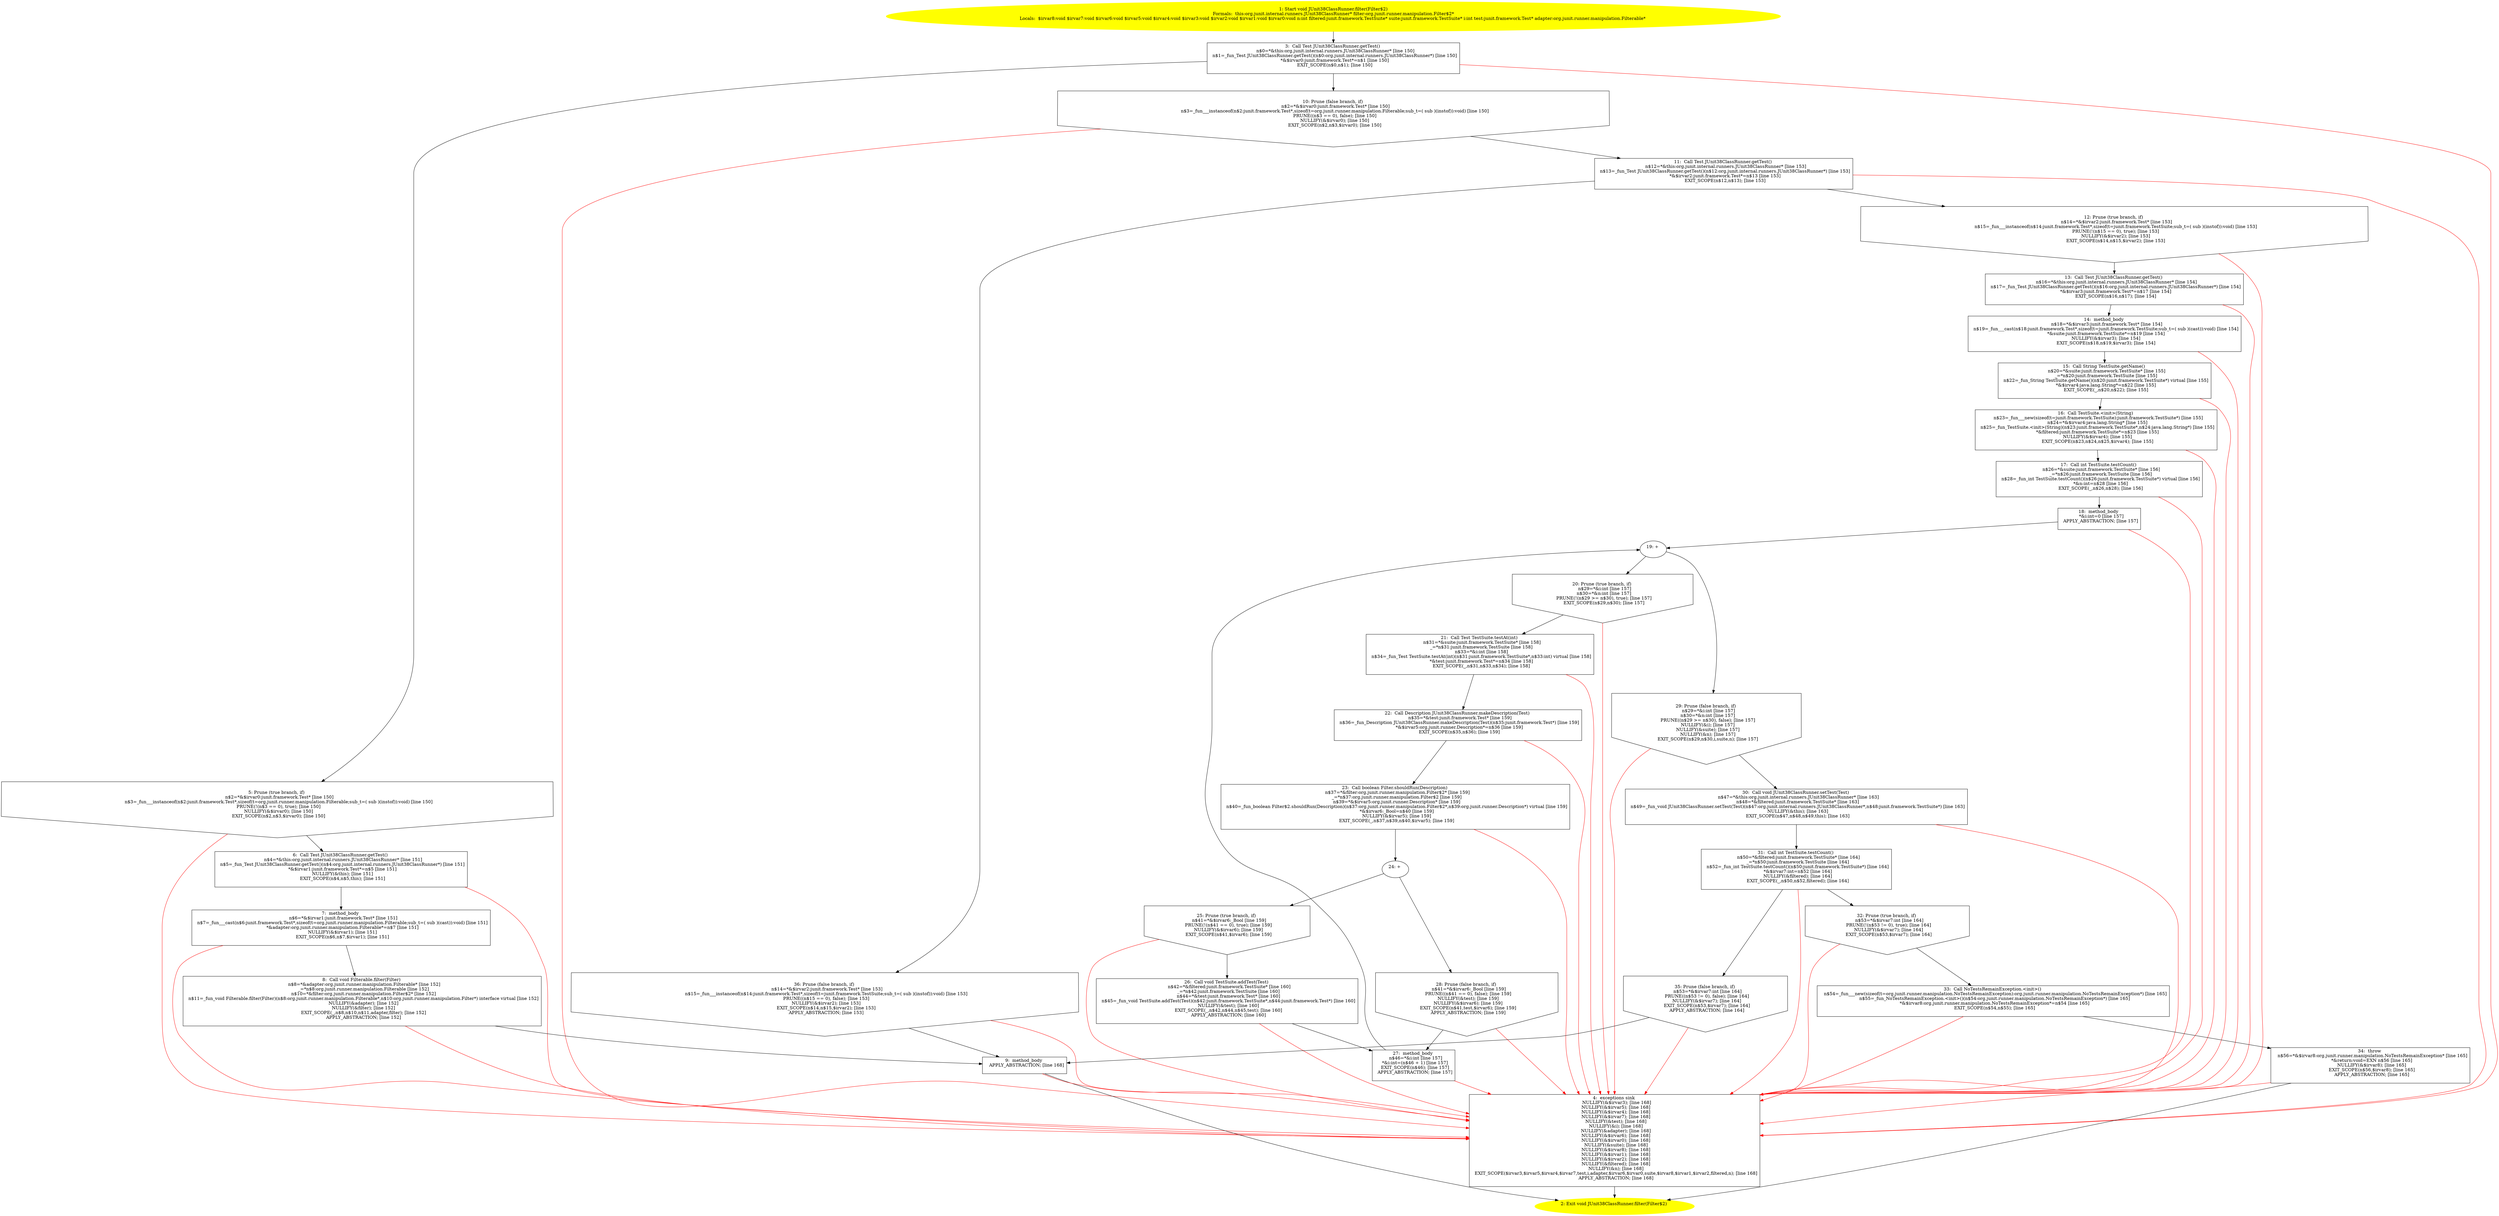 /* @generated */
digraph cfg {
"org.junit.internal.runners.JUnit38ClassRunner.filter(org.junit.runner.manipulation.Filter$2):void.0ae13fe86c2e514a0e4192769cb39361_1" [label="1: Start void JUnit38ClassRunner.filter(Filter$2)\nFormals:  this:org.junit.internal.runners.JUnit38ClassRunner* filter:org.junit.runner.manipulation.Filter$2*\nLocals:  $irvar8:void $irvar7:void $irvar6:void $irvar5:void $irvar4:void $irvar3:void $irvar2:void $irvar1:void $irvar0:void n:int filtered:junit.framework.TestSuite* suite:junit.framework.TestSuite* i:int test:junit.framework.Test* adapter:org.junit.runner.manipulation.Filterable* \n  " color=yellow style=filled]
	

	 "org.junit.internal.runners.JUnit38ClassRunner.filter(org.junit.runner.manipulation.Filter$2):void.0ae13fe86c2e514a0e4192769cb39361_1" -> "org.junit.internal.runners.JUnit38ClassRunner.filter(org.junit.runner.manipulation.Filter$2):void.0ae13fe86c2e514a0e4192769cb39361_3" ;
"org.junit.internal.runners.JUnit38ClassRunner.filter(org.junit.runner.manipulation.Filter$2):void.0ae13fe86c2e514a0e4192769cb39361_2" [label="2: Exit void JUnit38ClassRunner.filter(Filter$2) \n  " color=yellow style=filled]
	

"org.junit.internal.runners.JUnit38ClassRunner.filter(org.junit.runner.manipulation.Filter$2):void.0ae13fe86c2e514a0e4192769cb39361_3" [label="3:  Call Test JUnit38ClassRunner.getTest() \n   n$0=*&this:org.junit.internal.runners.JUnit38ClassRunner* [line 150]\n  n$1=_fun_Test JUnit38ClassRunner.getTest()(n$0:org.junit.internal.runners.JUnit38ClassRunner*) [line 150]\n  *&$irvar0:junit.framework.Test*=n$1 [line 150]\n  EXIT_SCOPE(n$0,n$1); [line 150]\n " shape="box"]
	

	 "org.junit.internal.runners.JUnit38ClassRunner.filter(org.junit.runner.manipulation.Filter$2):void.0ae13fe86c2e514a0e4192769cb39361_3" -> "org.junit.internal.runners.JUnit38ClassRunner.filter(org.junit.runner.manipulation.Filter$2):void.0ae13fe86c2e514a0e4192769cb39361_5" ;
	 "org.junit.internal.runners.JUnit38ClassRunner.filter(org.junit.runner.manipulation.Filter$2):void.0ae13fe86c2e514a0e4192769cb39361_3" -> "org.junit.internal.runners.JUnit38ClassRunner.filter(org.junit.runner.manipulation.Filter$2):void.0ae13fe86c2e514a0e4192769cb39361_10" ;
	 "org.junit.internal.runners.JUnit38ClassRunner.filter(org.junit.runner.manipulation.Filter$2):void.0ae13fe86c2e514a0e4192769cb39361_3" -> "org.junit.internal.runners.JUnit38ClassRunner.filter(org.junit.runner.manipulation.Filter$2):void.0ae13fe86c2e514a0e4192769cb39361_4" [color="red" ];
"org.junit.internal.runners.JUnit38ClassRunner.filter(org.junit.runner.manipulation.Filter$2):void.0ae13fe86c2e514a0e4192769cb39361_4" [label="4:  exceptions sink \n   NULLIFY(&$irvar3); [line 168]\n  NULLIFY(&$irvar5); [line 168]\n  NULLIFY(&$irvar4); [line 168]\n  NULLIFY(&$irvar7); [line 168]\n  NULLIFY(&test); [line 168]\n  NULLIFY(&i); [line 168]\n  NULLIFY(&adapter); [line 168]\n  NULLIFY(&$irvar6); [line 168]\n  NULLIFY(&$irvar0); [line 168]\n  NULLIFY(&suite); [line 168]\n  NULLIFY(&$irvar8); [line 168]\n  NULLIFY(&$irvar1); [line 168]\n  NULLIFY(&$irvar2); [line 168]\n  NULLIFY(&filtered); [line 168]\n  NULLIFY(&n); [line 168]\n  EXIT_SCOPE($irvar3,$irvar5,$irvar4,$irvar7,test,i,adapter,$irvar6,$irvar0,suite,$irvar8,$irvar1,$irvar2,filtered,n); [line 168]\n  APPLY_ABSTRACTION; [line 168]\n " shape="box"]
	

	 "org.junit.internal.runners.JUnit38ClassRunner.filter(org.junit.runner.manipulation.Filter$2):void.0ae13fe86c2e514a0e4192769cb39361_4" -> "org.junit.internal.runners.JUnit38ClassRunner.filter(org.junit.runner.manipulation.Filter$2):void.0ae13fe86c2e514a0e4192769cb39361_2" ;
"org.junit.internal.runners.JUnit38ClassRunner.filter(org.junit.runner.manipulation.Filter$2):void.0ae13fe86c2e514a0e4192769cb39361_5" [label="5: Prune (true branch, if) \n   n$2=*&$irvar0:junit.framework.Test* [line 150]\n  n$3=_fun___instanceof(n$2:junit.framework.Test*,sizeof(t=org.junit.runner.manipulation.Filterable;sub_t=( sub )(instof)):void) [line 150]\n  PRUNE(!(n$3 == 0), true); [line 150]\n  NULLIFY(&$irvar0); [line 150]\n  EXIT_SCOPE(n$2,n$3,$irvar0); [line 150]\n " shape="invhouse"]
	

	 "org.junit.internal.runners.JUnit38ClassRunner.filter(org.junit.runner.manipulation.Filter$2):void.0ae13fe86c2e514a0e4192769cb39361_5" -> "org.junit.internal.runners.JUnit38ClassRunner.filter(org.junit.runner.manipulation.Filter$2):void.0ae13fe86c2e514a0e4192769cb39361_6" ;
	 "org.junit.internal.runners.JUnit38ClassRunner.filter(org.junit.runner.manipulation.Filter$2):void.0ae13fe86c2e514a0e4192769cb39361_5" -> "org.junit.internal.runners.JUnit38ClassRunner.filter(org.junit.runner.manipulation.Filter$2):void.0ae13fe86c2e514a0e4192769cb39361_4" [color="red" ];
"org.junit.internal.runners.JUnit38ClassRunner.filter(org.junit.runner.manipulation.Filter$2):void.0ae13fe86c2e514a0e4192769cb39361_6" [label="6:  Call Test JUnit38ClassRunner.getTest() \n   n$4=*&this:org.junit.internal.runners.JUnit38ClassRunner* [line 151]\n  n$5=_fun_Test JUnit38ClassRunner.getTest()(n$4:org.junit.internal.runners.JUnit38ClassRunner*) [line 151]\n  *&$irvar1:junit.framework.Test*=n$5 [line 151]\n  NULLIFY(&this); [line 151]\n  EXIT_SCOPE(n$4,n$5,this); [line 151]\n " shape="box"]
	

	 "org.junit.internal.runners.JUnit38ClassRunner.filter(org.junit.runner.manipulation.Filter$2):void.0ae13fe86c2e514a0e4192769cb39361_6" -> "org.junit.internal.runners.JUnit38ClassRunner.filter(org.junit.runner.manipulation.Filter$2):void.0ae13fe86c2e514a0e4192769cb39361_7" ;
	 "org.junit.internal.runners.JUnit38ClassRunner.filter(org.junit.runner.manipulation.Filter$2):void.0ae13fe86c2e514a0e4192769cb39361_6" -> "org.junit.internal.runners.JUnit38ClassRunner.filter(org.junit.runner.manipulation.Filter$2):void.0ae13fe86c2e514a0e4192769cb39361_4" [color="red" ];
"org.junit.internal.runners.JUnit38ClassRunner.filter(org.junit.runner.manipulation.Filter$2):void.0ae13fe86c2e514a0e4192769cb39361_7" [label="7:  method_body \n   n$6=*&$irvar1:junit.framework.Test* [line 151]\n  n$7=_fun___cast(n$6:junit.framework.Test*,sizeof(t=org.junit.runner.manipulation.Filterable;sub_t=( sub )(cast)):void) [line 151]\n  *&adapter:org.junit.runner.manipulation.Filterable*=n$7 [line 151]\n  NULLIFY(&$irvar1); [line 151]\n  EXIT_SCOPE(n$6,n$7,$irvar1); [line 151]\n " shape="box"]
	

	 "org.junit.internal.runners.JUnit38ClassRunner.filter(org.junit.runner.manipulation.Filter$2):void.0ae13fe86c2e514a0e4192769cb39361_7" -> "org.junit.internal.runners.JUnit38ClassRunner.filter(org.junit.runner.manipulation.Filter$2):void.0ae13fe86c2e514a0e4192769cb39361_8" ;
	 "org.junit.internal.runners.JUnit38ClassRunner.filter(org.junit.runner.manipulation.Filter$2):void.0ae13fe86c2e514a0e4192769cb39361_7" -> "org.junit.internal.runners.JUnit38ClassRunner.filter(org.junit.runner.manipulation.Filter$2):void.0ae13fe86c2e514a0e4192769cb39361_4" [color="red" ];
"org.junit.internal.runners.JUnit38ClassRunner.filter(org.junit.runner.manipulation.Filter$2):void.0ae13fe86c2e514a0e4192769cb39361_8" [label="8:  Call void Filterable.filter(Filter) \n   n$8=*&adapter:org.junit.runner.manipulation.Filterable* [line 152]\n  _=*n$8:org.junit.runner.manipulation.Filterable [line 152]\n  n$10=*&filter:org.junit.runner.manipulation.Filter$2* [line 152]\n  n$11=_fun_void Filterable.filter(Filter)(n$8:org.junit.runner.manipulation.Filterable*,n$10:org.junit.runner.manipulation.Filter*) interface virtual [line 152]\n  NULLIFY(&adapter); [line 152]\n  NULLIFY(&filter); [line 152]\n  EXIT_SCOPE(_,n$8,n$10,n$11,adapter,filter); [line 152]\n  APPLY_ABSTRACTION; [line 152]\n " shape="box"]
	

	 "org.junit.internal.runners.JUnit38ClassRunner.filter(org.junit.runner.manipulation.Filter$2):void.0ae13fe86c2e514a0e4192769cb39361_8" -> "org.junit.internal.runners.JUnit38ClassRunner.filter(org.junit.runner.manipulation.Filter$2):void.0ae13fe86c2e514a0e4192769cb39361_9" ;
	 "org.junit.internal.runners.JUnit38ClassRunner.filter(org.junit.runner.manipulation.Filter$2):void.0ae13fe86c2e514a0e4192769cb39361_8" -> "org.junit.internal.runners.JUnit38ClassRunner.filter(org.junit.runner.manipulation.Filter$2):void.0ae13fe86c2e514a0e4192769cb39361_4" [color="red" ];
"org.junit.internal.runners.JUnit38ClassRunner.filter(org.junit.runner.manipulation.Filter$2):void.0ae13fe86c2e514a0e4192769cb39361_9" [label="9:  method_body \n   APPLY_ABSTRACTION; [line 168]\n " shape="box"]
	

	 "org.junit.internal.runners.JUnit38ClassRunner.filter(org.junit.runner.manipulation.Filter$2):void.0ae13fe86c2e514a0e4192769cb39361_9" -> "org.junit.internal.runners.JUnit38ClassRunner.filter(org.junit.runner.manipulation.Filter$2):void.0ae13fe86c2e514a0e4192769cb39361_2" ;
	 "org.junit.internal.runners.JUnit38ClassRunner.filter(org.junit.runner.manipulation.Filter$2):void.0ae13fe86c2e514a0e4192769cb39361_9" -> "org.junit.internal.runners.JUnit38ClassRunner.filter(org.junit.runner.manipulation.Filter$2):void.0ae13fe86c2e514a0e4192769cb39361_4" [color="red" ];
"org.junit.internal.runners.JUnit38ClassRunner.filter(org.junit.runner.manipulation.Filter$2):void.0ae13fe86c2e514a0e4192769cb39361_10" [label="10: Prune (false branch, if) \n   n$2=*&$irvar0:junit.framework.Test* [line 150]\n  n$3=_fun___instanceof(n$2:junit.framework.Test*,sizeof(t=org.junit.runner.manipulation.Filterable;sub_t=( sub )(instof)):void) [line 150]\n  PRUNE((n$3 == 0), false); [line 150]\n  NULLIFY(&$irvar0); [line 150]\n  EXIT_SCOPE(n$2,n$3,$irvar0); [line 150]\n " shape="invhouse"]
	

	 "org.junit.internal.runners.JUnit38ClassRunner.filter(org.junit.runner.manipulation.Filter$2):void.0ae13fe86c2e514a0e4192769cb39361_10" -> "org.junit.internal.runners.JUnit38ClassRunner.filter(org.junit.runner.manipulation.Filter$2):void.0ae13fe86c2e514a0e4192769cb39361_11" ;
	 "org.junit.internal.runners.JUnit38ClassRunner.filter(org.junit.runner.manipulation.Filter$2):void.0ae13fe86c2e514a0e4192769cb39361_10" -> "org.junit.internal.runners.JUnit38ClassRunner.filter(org.junit.runner.manipulation.Filter$2):void.0ae13fe86c2e514a0e4192769cb39361_4" [color="red" ];
"org.junit.internal.runners.JUnit38ClassRunner.filter(org.junit.runner.manipulation.Filter$2):void.0ae13fe86c2e514a0e4192769cb39361_11" [label="11:  Call Test JUnit38ClassRunner.getTest() \n   n$12=*&this:org.junit.internal.runners.JUnit38ClassRunner* [line 153]\n  n$13=_fun_Test JUnit38ClassRunner.getTest()(n$12:org.junit.internal.runners.JUnit38ClassRunner*) [line 153]\n  *&$irvar2:junit.framework.Test*=n$13 [line 153]\n  EXIT_SCOPE(n$12,n$13); [line 153]\n " shape="box"]
	

	 "org.junit.internal.runners.JUnit38ClassRunner.filter(org.junit.runner.manipulation.Filter$2):void.0ae13fe86c2e514a0e4192769cb39361_11" -> "org.junit.internal.runners.JUnit38ClassRunner.filter(org.junit.runner.manipulation.Filter$2):void.0ae13fe86c2e514a0e4192769cb39361_12" ;
	 "org.junit.internal.runners.JUnit38ClassRunner.filter(org.junit.runner.manipulation.Filter$2):void.0ae13fe86c2e514a0e4192769cb39361_11" -> "org.junit.internal.runners.JUnit38ClassRunner.filter(org.junit.runner.manipulation.Filter$2):void.0ae13fe86c2e514a0e4192769cb39361_36" ;
	 "org.junit.internal.runners.JUnit38ClassRunner.filter(org.junit.runner.manipulation.Filter$2):void.0ae13fe86c2e514a0e4192769cb39361_11" -> "org.junit.internal.runners.JUnit38ClassRunner.filter(org.junit.runner.manipulation.Filter$2):void.0ae13fe86c2e514a0e4192769cb39361_4" [color="red" ];
"org.junit.internal.runners.JUnit38ClassRunner.filter(org.junit.runner.manipulation.Filter$2):void.0ae13fe86c2e514a0e4192769cb39361_12" [label="12: Prune (true branch, if) \n   n$14=*&$irvar2:junit.framework.Test* [line 153]\n  n$15=_fun___instanceof(n$14:junit.framework.Test*,sizeof(t=junit.framework.TestSuite;sub_t=( sub )(instof)):void) [line 153]\n  PRUNE(!(n$15 == 0), true); [line 153]\n  NULLIFY(&$irvar2); [line 153]\n  EXIT_SCOPE(n$14,n$15,$irvar2); [line 153]\n " shape="invhouse"]
	

	 "org.junit.internal.runners.JUnit38ClassRunner.filter(org.junit.runner.manipulation.Filter$2):void.0ae13fe86c2e514a0e4192769cb39361_12" -> "org.junit.internal.runners.JUnit38ClassRunner.filter(org.junit.runner.manipulation.Filter$2):void.0ae13fe86c2e514a0e4192769cb39361_13" ;
	 "org.junit.internal.runners.JUnit38ClassRunner.filter(org.junit.runner.manipulation.Filter$2):void.0ae13fe86c2e514a0e4192769cb39361_12" -> "org.junit.internal.runners.JUnit38ClassRunner.filter(org.junit.runner.manipulation.Filter$2):void.0ae13fe86c2e514a0e4192769cb39361_4" [color="red" ];
"org.junit.internal.runners.JUnit38ClassRunner.filter(org.junit.runner.manipulation.Filter$2):void.0ae13fe86c2e514a0e4192769cb39361_13" [label="13:  Call Test JUnit38ClassRunner.getTest() \n   n$16=*&this:org.junit.internal.runners.JUnit38ClassRunner* [line 154]\n  n$17=_fun_Test JUnit38ClassRunner.getTest()(n$16:org.junit.internal.runners.JUnit38ClassRunner*) [line 154]\n  *&$irvar3:junit.framework.Test*=n$17 [line 154]\n  EXIT_SCOPE(n$16,n$17); [line 154]\n " shape="box"]
	

	 "org.junit.internal.runners.JUnit38ClassRunner.filter(org.junit.runner.manipulation.Filter$2):void.0ae13fe86c2e514a0e4192769cb39361_13" -> "org.junit.internal.runners.JUnit38ClassRunner.filter(org.junit.runner.manipulation.Filter$2):void.0ae13fe86c2e514a0e4192769cb39361_14" ;
	 "org.junit.internal.runners.JUnit38ClassRunner.filter(org.junit.runner.manipulation.Filter$2):void.0ae13fe86c2e514a0e4192769cb39361_13" -> "org.junit.internal.runners.JUnit38ClassRunner.filter(org.junit.runner.manipulation.Filter$2):void.0ae13fe86c2e514a0e4192769cb39361_4" [color="red" ];
"org.junit.internal.runners.JUnit38ClassRunner.filter(org.junit.runner.manipulation.Filter$2):void.0ae13fe86c2e514a0e4192769cb39361_14" [label="14:  method_body \n   n$18=*&$irvar3:junit.framework.Test* [line 154]\n  n$19=_fun___cast(n$18:junit.framework.Test*,sizeof(t=junit.framework.TestSuite;sub_t=( sub )(cast)):void) [line 154]\n  *&suite:junit.framework.TestSuite*=n$19 [line 154]\n  NULLIFY(&$irvar3); [line 154]\n  EXIT_SCOPE(n$18,n$19,$irvar3); [line 154]\n " shape="box"]
	

	 "org.junit.internal.runners.JUnit38ClassRunner.filter(org.junit.runner.manipulation.Filter$2):void.0ae13fe86c2e514a0e4192769cb39361_14" -> "org.junit.internal.runners.JUnit38ClassRunner.filter(org.junit.runner.manipulation.Filter$2):void.0ae13fe86c2e514a0e4192769cb39361_15" ;
	 "org.junit.internal.runners.JUnit38ClassRunner.filter(org.junit.runner.manipulation.Filter$2):void.0ae13fe86c2e514a0e4192769cb39361_14" -> "org.junit.internal.runners.JUnit38ClassRunner.filter(org.junit.runner.manipulation.Filter$2):void.0ae13fe86c2e514a0e4192769cb39361_4" [color="red" ];
"org.junit.internal.runners.JUnit38ClassRunner.filter(org.junit.runner.manipulation.Filter$2):void.0ae13fe86c2e514a0e4192769cb39361_15" [label="15:  Call String TestSuite.getName() \n   n$20=*&suite:junit.framework.TestSuite* [line 155]\n  _=*n$20:junit.framework.TestSuite [line 155]\n  n$22=_fun_String TestSuite.getName()(n$20:junit.framework.TestSuite*) virtual [line 155]\n  *&$irvar4:java.lang.String*=n$22 [line 155]\n  EXIT_SCOPE(_,n$20,n$22); [line 155]\n " shape="box"]
	

	 "org.junit.internal.runners.JUnit38ClassRunner.filter(org.junit.runner.manipulation.Filter$2):void.0ae13fe86c2e514a0e4192769cb39361_15" -> "org.junit.internal.runners.JUnit38ClassRunner.filter(org.junit.runner.manipulation.Filter$2):void.0ae13fe86c2e514a0e4192769cb39361_16" ;
	 "org.junit.internal.runners.JUnit38ClassRunner.filter(org.junit.runner.manipulation.Filter$2):void.0ae13fe86c2e514a0e4192769cb39361_15" -> "org.junit.internal.runners.JUnit38ClassRunner.filter(org.junit.runner.manipulation.Filter$2):void.0ae13fe86c2e514a0e4192769cb39361_4" [color="red" ];
"org.junit.internal.runners.JUnit38ClassRunner.filter(org.junit.runner.manipulation.Filter$2):void.0ae13fe86c2e514a0e4192769cb39361_16" [label="16:  Call TestSuite.<init>(String) \n   n$23=_fun___new(sizeof(t=junit.framework.TestSuite):junit.framework.TestSuite*) [line 155]\n  n$24=*&$irvar4:java.lang.String* [line 155]\n  n$25=_fun_TestSuite.<init>(String)(n$23:junit.framework.TestSuite*,n$24:java.lang.String*) [line 155]\n  *&filtered:junit.framework.TestSuite*=n$23 [line 155]\n  NULLIFY(&$irvar4); [line 155]\n  EXIT_SCOPE(n$23,n$24,n$25,$irvar4); [line 155]\n " shape="box"]
	

	 "org.junit.internal.runners.JUnit38ClassRunner.filter(org.junit.runner.manipulation.Filter$2):void.0ae13fe86c2e514a0e4192769cb39361_16" -> "org.junit.internal.runners.JUnit38ClassRunner.filter(org.junit.runner.manipulation.Filter$2):void.0ae13fe86c2e514a0e4192769cb39361_17" ;
	 "org.junit.internal.runners.JUnit38ClassRunner.filter(org.junit.runner.manipulation.Filter$2):void.0ae13fe86c2e514a0e4192769cb39361_16" -> "org.junit.internal.runners.JUnit38ClassRunner.filter(org.junit.runner.manipulation.Filter$2):void.0ae13fe86c2e514a0e4192769cb39361_4" [color="red" ];
"org.junit.internal.runners.JUnit38ClassRunner.filter(org.junit.runner.manipulation.Filter$2):void.0ae13fe86c2e514a0e4192769cb39361_17" [label="17:  Call int TestSuite.testCount() \n   n$26=*&suite:junit.framework.TestSuite* [line 156]\n  _=*n$26:junit.framework.TestSuite [line 156]\n  n$28=_fun_int TestSuite.testCount()(n$26:junit.framework.TestSuite*) virtual [line 156]\n  *&n:int=n$28 [line 156]\n  EXIT_SCOPE(_,n$26,n$28); [line 156]\n " shape="box"]
	

	 "org.junit.internal.runners.JUnit38ClassRunner.filter(org.junit.runner.manipulation.Filter$2):void.0ae13fe86c2e514a0e4192769cb39361_17" -> "org.junit.internal.runners.JUnit38ClassRunner.filter(org.junit.runner.manipulation.Filter$2):void.0ae13fe86c2e514a0e4192769cb39361_18" ;
	 "org.junit.internal.runners.JUnit38ClassRunner.filter(org.junit.runner.manipulation.Filter$2):void.0ae13fe86c2e514a0e4192769cb39361_17" -> "org.junit.internal.runners.JUnit38ClassRunner.filter(org.junit.runner.manipulation.Filter$2):void.0ae13fe86c2e514a0e4192769cb39361_4" [color="red" ];
"org.junit.internal.runners.JUnit38ClassRunner.filter(org.junit.runner.manipulation.Filter$2):void.0ae13fe86c2e514a0e4192769cb39361_18" [label="18:  method_body \n   *&i:int=0 [line 157]\n  APPLY_ABSTRACTION; [line 157]\n " shape="box"]
	

	 "org.junit.internal.runners.JUnit38ClassRunner.filter(org.junit.runner.manipulation.Filter$2):void.0ae13fe86c2e514a0e4192769cb39361_18" -> "org.junit.internal.runners.JUnit38ClassRunner.filter(org.junit.runner.manipulation.Filter$2):void.0ae13fe86c2e514a0e4192769cb39361_19" ;
	 "org.junit.internal.runners.JUnit38ClassRunner.filter(org.junit.runner.manipulation.Filter$2):void.0ae13fe86c2e514a0e4192769cb39361_18" -> "org.junit.internal.runners.JUnit38ClassRunner.filter(org.junit.runner.manipulation.Filter$2):void.0ae13fe86c2e514a0e4192769cb39361_4" [color="red" ];
"org.junit.internal.runners.JUnit38ClassRunner.filter(org.junit.runner.manipulation.Filter$2):void.0ae13fe86c2e514a0e4192769cb39361_19" [label="19: + \n  " ]
	

	 "org.junit.internal.runners.JUnit38ClassRunner.filter(org.junit.runner.manipulation.Filter$2):void.0ae13fe86c2e514a0e4192769cb39361_19" -> "org.junit.internal.runners.JUnit38ClassRunner.filter(org.junit.runner.manipulation.Filter$2):void.0ae13fe86c2e514a0e4192769cb39361_20" ;
	 "org.junit.internal.runners.JUnit38ClassRunner.filter(org.junit.runner.manipulation.Filter$2):void.0ae13fe86c2e514a0e4192769cb39361_19" -> "org.junit.internal.runners.JUnit38ClassRunner.filter(org.junit.runner.manipulation.Filter$2):void.0ae13fe86c2e514a0e4192769cb39361_29" ;
"org.junit.internal.runners.JUnit38ClassRunner.filter(org.junit.runner.manipulation.Filter$2):void.0ae13fe86c2e514a0e4192769cb39361_20" [label="20: Prune (true branch, if) \n   n$29=*&i:int [line 157]\n  n$30=*&n:int [line 157]\n  PRUNE(!(n$29 >= n$30), true); [line 157]\n  EXIT_SCOPE(n$29,n$30); [line 157]\n " shape="invhouse"]
	

	 "org.junit.internal.runners.JUnit38ClassRunner.filter(org.junit.runner.manipulation.Filter$2):void.0ae13fe86c2e514a0e4192769cb39361_20" -> "org.junit.internal.runners.JUnit38ClassRunner.filter(org.junit.runner.manipulation.Filter$2):void.0ae13fe86c2e514a0e4192769cb39361_21" ;
	 "org.junit.internal.runners.JUnit38ClassRunner.filter(org.junit.runner.manipulation.Filter$2):void.0ae13fe86c2e514a0e4192769cb39361_20" -> "org.junit.internal.runners.JUnit38ClassRunner.filter(org.junit.runner.manipulation.Filter$2):void.0ae13fe86c2e514a0e4192769cb39361_4" [color="red" ];
"org.junit.internal.runners.JUnit38ClassRunner.filter(org.junit.runner.manipulation.Filter$2):void.0ae13fe86c2e514a0e4192769cb39361_21" [label="21:  Call Test TestSuite.testAt(int) \n   n$31=*&suite:junit.framework.TestSuite* [line 158]\n  _=*n$31:junit.framework.TestSuite [line 158]\n  n$33=*&i:int [line 158]\n  n$34=_fun_Test TestSuite.testAt(int)(n$31:junit.framework.TestSuite*,n$33:int) virtual [line 158]\n  *&test:junit.framework.Test*=n$34 [line 158]\n  EXIT_SCOPE(_,n$31,n$33,n$34); [line 158]\n " shape="box"]
	

	 "org.junit.internal.runners.JUnit38ClassRunner.filter(org.junit.runner.manipulation.Filter$2):void.0ae13fe86c2e514a0e4192769cb39361_21" -> "org.junit.internal.runners.JUnit38ClassRunner.filter(org.junit.runner.manipulation.Filter$2):void.0ae13fe86c2e514a0e4192769cb39361_22" ;
	 "org.junit.internal.runners.JUnit38ClassRunner.filter(org.junit.runner.manipulation.Filter$2):void.0ae13fe86c2e514a0e4192769cb39361_21" -> "org.junit.internal.runners.JUnit38ClassRunner.filter(org.junit.runner.manipulation.Filter$2):void.0ae13fe86c2e514a0e4192769cb39361_4" [color="red" ];
"org.junit.internal.runners.JUnit38ClassRunner.filter(org.junit.runner.manipulation.Filter$2):void.0ae13fe86c2e514a0e4192769cb39361_22" [label="22:  Call Description JUnit38ClassRunner.makeDescription(Test) \n   n$35=*&test:junit.framework.Test* [line 159]\n  n$36=_fun_Description JUnit38ClassRunner.makeDescription(Test)(n$35:junit.framework.Test*) [line 159]\n  *&$irvar5:org.junit.runner.Description*=n$36 [line 159]\n  EXIT_SCOPE(n$35,n$36); [line 159]\n " shape="box"]
	

	 "org.junit.internal.runners.JUnit38ClassRunner.filter(org.junit.runner.manipulation.Filter$2):void.0ae13fe86c2e514a0e4192769cb39361_22" -> "org.junit.internal.runners.JUnit38ClassRunner.filter(org.junit.runner.manipulation.Filter$2):void.0ae13fe86c2e514a0e4192769cb39361_23" ;
	 "org.junit.internal.runners.JUnit38ClassRunner.filter(org.junit.runner.manipulation.Filter$2):void.0ae13fe86c2e514a0e4192769cb39361_22" -> "org.junit.internal.runners.JUnit38ClassRunner.filter(org.junit.runner.manipulation.Filter$2):void.0ae13fe86c2e514a0e4192769cb39361_4" [color="red" ];
"org.junit.internal.runners.JUnit38ClassRunner.filter(org.junit.runner.manipulation.Filter$2):void.0ae13fe86c2e514a0e4192769cb39361_23" [label="23:  Call boolean Filter.shouldRun(Description) \n   n$37=*&filter:org.junit.runner.manipulation.Filter$2* [line 159]\n  _=*n$37:org.junit.runner.manipulation.Filter$2 [line 159]\n  n$39=*&$irvar5:org.junit.runner.Description* [line 159]\n  n$40=_fun_boolean Filter$2.shouldRun(Description)(n$37:org.junit.runner.manipulation.Filter$2*,n$39:org.junit.runner.Description*) virtual [line 159]\n  *&$irvar6:_Bool=n$40 [line 159]\n  NULLIFY(&$irvar5); [line 159]\n  EXIT_SCOPE(_,n$37,n$39,n$40,$irvar5); [line 159]\n " shape="box"]
	

	 "org.junit.internal.runners.JUnit38ClassRunner.filter(org.junit.runner.manipulation.Filter$2):void.0ae13fe86c2e514a0e4192769cb39361_23" -> "org.junit.internal.runners.JUnit38ClassRunner.filter(org.junit.runner.manipulation.Filter$2):void.0ae13fe86c2e514a0e4192769cb39361_24" ;
	 "org.junit.internal.runners.JUnit38ClassRunner.filter(org.junit.runner.manipulation.Filter$2):void.0ae13fe86c2e514a0e4192769cb39361_23" -> "org.junit.internal.runners.JUnit38ClassRunner.filter(org.junit.runner.manipulation.Filter$2):void.0ae13fe86c2e514a0e4192769cb39361_4" [color="red" ];
"org.junit.internal.runners.JUnit38ClassRunner.filter(org.junit.runner.manipulation.Filter$2):void.0ae13fe86c2e514a0e4192769cb39361_24" [label="24: + \n  " ]
	

	 "org.junit.internal.runners.JUnit38ClassRunner.filter(org.junit.runner.manipulation.Filter$2):void.0ae13fe86c2e514a0e4192769cb39361_24" -> "org.junit.internal.runners.JUnit38ClassRunner.filter(org.junit.runner.manipulation.Filter$2):void.0ae13fe86c2e514a0e4192769cb39361_25" ;
	 "org.junit.internal.runners.JUnit38ClassRunner.filter(org.junit.runner.manipulation.Filter$2):void.0ae13fe86c2e514a0e4192769cb39361_24" -> "org.junit.internal.runners.JUnit38ClassRunner.filter(org.junit.runner.manipulation.Filter$2):void.0ae13fe86c2e514a0e4192769cb39361_28" ;
"org.junit.internal.runners.JUnit38ClassRunner.filter(org.junit.runner.manipulation.Filter$2):void.0ae13fe86c2e514a0e4192769cb39361_25" [label="25: Prune (true branch, if) \n   n$41=*&$irvar6:_Bool [line 159]\n  PRUNE(!(n$41 == 0), true); [line 159]\n  NULLIFY(&$irvar6); [line 159]\n  EXIT_SCOPE(n$41,$irvar6); [line 159]\n " shape="invhouse"]
	

	 "org.junit.internal.runners.JUnit38ClassRunner.filter(org.junit.runner.manipulation.Filter$2):void.0ae13fe86c2e514a0e4192769cb39361_25" -> "org.junit.internal.runners.JUnit38ClassRunner.filter(org.junit.runner.manipulation.Filter$2):void.0ae13fe86c2e514a0e4192769cb39361_26" ;
	 "org.junit.internal.runners.JUnit38ClassRunner.filter(org.junit.runner.manipulation.Filter$2):void.0ae13fe86c2e514a0e4192769cb39361_25" -> "org.junit.internal.runners.JUnit38ClassRunner.filter(org.junit.runner.manipulation.Filter$2):void.0ae13fe86c2e514a0e4192769cb39361_4" [color="red" ];
"org.junit.internal.runners.JUnit38ClassRunner.filter(org.junit.runner.manipulation.Filter$2):void.0ae13fe86c2e514a0e4192769cb39361_26" [label="26:  Call void TestSuite.addTest(Test) \n   n$42=*&filtered:junit.framework.TestSuite* [line 160]\n  _=*n$42:junit.framework.TestSuite [line 160]\n  n$44=*&test:junit.framework.Test* [line 160]\n  n$45=_fun_void TestSuite.addTest(Test)(n$42:junit.framework.TestSuite*,n$44:junit.framework.Test*) [line 160]\n  NULLIFY(&test); [line 160]\n  EXIT_SCOPE(_,n$42,n$44,n$45,test); [line 160]\n  APPLY_ABSTRACTION; [line 160]\n " shape="box"]
	

	 "org.junit.internal.runners.JUnit38ClassRunner.filter(org.junit.runner.manipulation.Filter$2):void.0ae13fe86c2e514a0e4192769cb39361_26" -> "org.junit.internal.runners.JUnit38ClassRunner.filter(org.junit.runner.manipulation.Filter$2):void.0ae13fe86c2e514a0e4192769cb39361_27" ;
	 "org.junit.internal.runners.JUnit38ClassRunner.filter(org.junit.runner.manipulation.Filter$2):void.0ae13fe86c2e514a0e4192769cb39361_26" -> "org.junit.internal.runners.JUnit38ClassRunner.filter(org.junit.runner.manipulation.Filter$2):void.0ae13fe86c2e514a0e4192769cb39361_4" [color="red" ];
"org.junit.internal.runners.JUnit38ClassRunner.filter(org.junit.runner.manipulation.Filter$2):void.0ae13fe86c2e514a0e4192769cb39361_27" [label="27:  method_body \n   n$46=*&i:int [line 157]\n  *&i:int=(n$46 + 1) [line 157]\n  EXIT_SCOPE(n$46); [line 157]\n  APPLY_ABSTRACTION; [line 157]\n " shape="box"]
	

	 "org.junit.internal.runners.JUnit38ClassRunner.filter(org.junit.runner.manipulation.Filter$2):void.0ae13fe86c2e514a0e4192769cb39361_27" -> "org.junit.internal.runners.JUnit38ClassRunner.filter(org.junit.runner.manipulation.Filter$2):void.0ae13fe86c2e514a0e4192769cb39361_19" ;
	 "org.junit.internal.runners.JUnit38ClassRunner.filter(org.junit.runner.manipulation.Filter$2):void.0ae13fe86c2e514a0e4192769cb39361_27" -> "org.junit.internal.runners.JUnit38ClassRunner.filter(org.junit.runner.manipulation.Filter$2):void.0ae13fe86c2e514a0e4192769cb39361_4" [color="red" ];
"org.junit.internal.runners.JUnit38ClassRunner.filter(org.junit.runner.manipulation.Filter$2):void.0ae13fe86c2e514a0e4192769cb39361_28" [label="28: Prune (false branch, if) \n   n$41=*&$irvar6:_Bool [line 159]\n  PRUNE((n$41 == 0), false); [line 159]\n  NULLIFY(&test); [line 159]\n  NULLIFY(&$irvar6); [line 159]\n  EXIT_SCOPE(n$41,test,$irvar6); [line 159]\n  APPLY_ABSTRACTION; [line 159]\n " shape="invhouse"]
	

	 "org.junit.internal.runners.JUnit38ClassRunner.filter(org.junit.runner.manipulation.Filter$2):void.0ae13fe86c2e514a0e4192769cb39361_28" -> "org.junit.internal.runners.JUnit38ClassRunner.filter(org.junit.runner.manipulation.Filter$2):void.0ae13fe86c2e514a0e4192769cb39361_27" ;
	 "org.junit.internal.runners.JUnit38ClassRunner.filter(org.junit.runner.manipulation.Filter$2):void.0ae13fe86c2e514a0e4192769cb39361_28" -> "org.junit.internal.runners.JUnit38ClassRunner.filter(org.junit.runner.manipulation.Filter$2):void.0ae13fe86c2e514a0e4192769cb39361_4" [color="red" ];
"org.junit.internal.runners.JUnit38ClassRunner.filter(org.junit.runner.manipulation.Filter$2):void.0ae13fe86c2e514a0e4192769cb39361_29" [label="29: Prune (false branch, if) \n   n$29=*&i:int [line 157]\n  n$30=*&n:int [line 157]\n  PRUNE((n$29 >= n$30), false); [line 157]\n  NULLIFY(&i); [line 157]\n  NULLIFY(&suite); [line 157]\n  NULLIFY(&n); [line 157]\n  EXIT_SCOPE(n$29,n$30,i,suite,n); [line 157]\n " shape="invhouse"]
	

	 "org.junit.internal.runners.JUnit38ClassRunner.filter(org.junit.runner.manipulation.Filter$2):void.0ae13fe86c2e514a0e4192769cb39361_29" -> "org.junit.internal.runners.JUnit38ClassRunner.filter(org.junit.runner.manipulation.Filter$2):void.0ae13fe86c2e514a0e4192769cb39361_30" ;
	 "org.junit.internal.runners.JUnit38ClassRunner.filter(org.junit.runner.manipulation.Filter$2):void.0ae13fe86c2e514a0e4192769cb39361_29" -> "org.junit.internal.runners.JUnit38ClassRunner.filter(org.junit.runner.manipulation.Filter$2):void.0ae13fe86c2e514a0e4192769cb39361_4" [color="red" ];
"org.junit.internal.runners.JUnit38ClassRunner.filter(org.junit.runner.manipulation.Filter$2):void.0ae13fe86c2e514a0e4192769cb39361_30" [label="30:  Call void JUnit38ClassRunner.setTest(Test) \n   n$47=*&this:org.junit.internal.runners.JUnit38ClassRunner* [line 163]\n  n$48=*&filtered:junit.framework.TestSuite* [line 163]\n  n$49=_fun_void JUnit38ClassRunner.setTest(Test)(n$47:org.junit.internal.runners.JUnit38ClassRunner*,n$48:junit.framework.TestSuite*) [line 163]\n  NULLIFY(&this); [line 163]\n  EXIT_SCOPE(n$47,n$48,n$49,this); [line 163]\n " shape="box"]
	

	 "org.junit.internal.runners.JUnit38ClassRunner.filter(org.junit.runner.manipulation.Filter$2):void.0ae13fe86c2e514a0e4192769cb39361_30" -> "org.junit.internal.runners.JUnit38ClassRunner.filter(org.junit.runner.manipulation.Filter$2):void.0ae13fe86c2e514a0e4192769cb39361_31" ;
	 "org.junit.internal.runners.JUnit38ClassRunner.filter(org.junit.runner.manipulation.Filter$2):void.0ae13fe86c2e514a0e4192769cb39361_30" -> "org.junit.internal.runners.JUnit38ClassRunner.filter(org.junit.runner.manipulation.Filter$2):void.0ae13fe86c2e514a0e4192769cb39361_4" [color="red" ];
"org.junit.internal.runners.JUnit38ClassRunner.filter(org.junit.runner.manipulation.Filter$2):void.0ae13fe86c2e514a0e4192769cb39361_31" [label="31:  Call int TestSuite.testCount() \n   n$50=*&filtered:junit.framework.TestSuite* [line 164]\n  _=*n$50:junit.framework.TestSuite [line 164]\n  n$52=_fun_int TestSuite.testCount()(n$50:junit.framework.TestSuite*) [line 164]\n  *&$irvar7:int=n$52 [line 164]\n  NULLIFY(&filtered); [line 164]\n  EXIT_SCOPE(_,n$50,n$52,filtered); [line 164]\n " shape="box"]
	

	 "org.junit.internal.runners.JUnit38ClassRunner.filter(org.junit.runner.manipulation.Filter$2):void.0ae13fe86c2e514a0e4192769cb39361_31" -> "org.junit.internal.runners.JUnit38ClassRunner.filter(org.junit.runner.manipulation.Filter$2):void.0ae13fe86c2e514a0e4192769cb39361_32" ;
	 "org.junit.internal.runners.JUnit38ClassRunner.filter(org.junit.runner.manipulation.Filter$2):void.0ae13fe86c2e514a0e4192769cb39361_31" -> "org.junit.internal.runners.JUnit38ClassRunner.filter(org.junit.runner.manipulation.Filter$2):void.0ae13fe86c2e514a0e4192769cb39361_35" ;
	 "org.junit.internal.runners.JUnit38ClassRunner.filter(org.junit.runner.manipulation.Filter$2):void.0ae13fe86c2e514a0e4192769cb39361_31" -> "org.junit.internal.runners.JUnit38ClassRunner.filter(org.junit.runner.manipulation.Filter$2):void.0ae13fe86c2e514a0e4192769cb39361_4" [color="red" ];
"org.junit.internal.runners.JUnit38ClassRunner.filter(org.junit.runner.manipulation.Filter$2):void.0ae13fe86c2e514a0e4192769cb39361_32" [label="32: Prune (true branch, if) \n   n$53=*&$irvar7:int [line 164]\n  PRUNE(!(n$53 != 0), true); [line 164]\n  NULLIFY(&$irvar7); [line 164]\n  EXIT_SCOPE(n$53,$irvar7); [line 164]\n " shape="invhouse"]
	

	 "org.junit.internal.runners.JUnit38ClassRunner.filter(org.junit.runner.manipulation.Filter$2):void.0ae13fe86c2e514a0e4192769cb39361_32" -> "org.junit.internal.runners.JUnit38ClassRunner.filter(org.junit.runner.manipulation.Filter$2):void.0ae13fe86c2e514a0e4192769cb39361_33" ;
	 "org.junit.internal.runners.JUnit38ClassRunner.filter(org.junit.runner.manipulation.Filter$2):void.0ae13fe86c2e514a0e4192769cb39361_32" -> "org.junit.internal.runners.JUnit38ClassRunner.filter(org.junit.runner.manipulation.Filter$2):void.0ae13fe86c2e514a0e4192769cb39361_4" [color="red" ];
"org.junit.internal.runners.JUnit38ClassRunner.filter(org.junit.runner.manipulation.Filter$2):void.0ae13fe86c2e514a0e4192769cb39361_33" [label="33:  Call NoTestsRemainException.<init>() \n   n$54=_fun___new(sizeof(t=org.junit.runner.manipulation.NoTestsRemainException):org.junit.runner.manipulation.NoTestsRemainException*) [line 165]\n  n$55=_fun_NoTestsRemainException.<init>()(n$54:org.junit.runner.manipulation.NoTestsRemainException*) [line 165]\n  *&$irvar8:org.junit.runner.manipulation.NoTestsRemainException*=n$54 [line 165]\n  EXIT_SCOPE(n$54,n$55); [line 165]\n " shape="box"]
	

	 "org.junit.internal.runners.JUnit38ClassRunner.filter(org.junit.runner.manipulation.Filter$2):void.0ae13fe86c2e514a0e4192769cb39361_33" -> "org.junit.internal.runners.JUnit38ClassRunner.filter(org.junit.runner.manipulation.Filter$2):void.0ae13fe86c2e514a0e4192769cb39361_34" ;
	 "org.junit.internal.runners.JUnit38ClassRunner.filter(org.junit.runner.manipulation.Filter$2):void.0ae13fe86c2e514a0e4192769cb39361_33" -> "org.junit.internal.runners.JUnit38ClassRunner.filter(org.junit.runner.manipulation.Filter$2):void.0ae13fe86c2e514a0e4192769cb39361_4" [color="red" ];
"org.junit.internal.runners.JUnit38ClassRunner.filter(org.junit.runner.manipulation.Filter$2):void.0ae13fe86c2e514a0e4192769cb39361_34" [label="34:  throw \n   n$56=*&$irvar8:org.junit.runner.manipulation.NoTestsRemainException* [line 165]\n  *&return:void=EXN n$56 [line 165]\n  NULLIFY(&$irvar8); [line 165]\n  EXIT_SCOPE(n$56,$irvar8); [line 165]\n  APPLY_ABSTRACTION; [line 165]\n " shape="box"]
	

	 "org.junit.internal.runners.JUnit38ClassRunner.filter(org.junit.runner.manipulation.Filter$2):void.0ae13fe86c2e514a0e4192769cb39361_34" -> "org.junit.internal.runners.JUnit38ClassRunner.filter(org.junit.runner.manipulation.Filter$2):void.0ae13fe86c2e514a0e4192769cb39361_2" ;
	 "org.junit.internal.runners.JUnit38ClassRunner.filter(org.junit.runner.manipulation.Filter$2):void.0ae13fe86c2e514a0e4192769cb39361_34" -> "org.junit.internal.runners.JUnit38ClassRunner.filter(org.junit.runner.manipulation.Filter$2):void.0ae13fe86c2e514a0e4192769cb39361_4" [color="red" ];
"org.junit.internal.runners.JUnit38ClassRunner.filter(org.junit.runner.manipulation.Filter$2):void.0ae13fe86c2e514a0e4192769cb39361_35" [label="35: Prune (false branch, if) \n   n$53=*&$irvar7:int [line 164]\n  PRUNE((n$53 != 0), false); [line 164]\n  NULLIFY(&$irvar7); [line 164]\n  EXIT_SCOPE(n$53,$irvar7); [line 164]\n  APPLY_ABSTRACTION; [line 164]\n " shape="invhouse"]
	

	 "org.junit.internal.runners.JUnit38ClassRunner.filter(org.junit.runner.manipulation.Filter$2):void.0ae13fe86c2e514a0e4192769cb39361_35" -> "org.junit.internal.runners.JUnit38ClassRunner.filter(org.junit.runner.manipulation.Filter$2):void.0ae13fe86c2e514a0e4192769cb39361_9" ;
	 "org.junit.internal.runners.JUnit38ClassRunner.filter(org.junit.runner.manipulation.Filter$2):void.0ae13fe86c2e514a0e4192769cb39361_35" -> "org.junit.internal.runners.JUnit38ClassRunner.filter(org.junit.runner.manipulation.Filter$2):void.0ae13fe86c2e514a0e4192769cb39361_4" [color="red" ];
"org.junit.internal.runners.JUnit38ClassRunner.filter(org.junit.runner.manipulation.Filter$2):void.0ae13fe86c2e514a0e4192769cb39361_36" [label="36: Prune (false branch, if) \n   n$14=*&$irvar2:junit.framework.Test* [line 153]\n  n$15=_fun___instanceof(n$14:junit.framework.Test*,sizeof(t=junit.framework.TestSuite;sub_t=( sub )(instof)):void) [line 153]\n  PRUNE((n$15 == 0), false); [line 153]\n  NULLIFY(&$irvar2); [line 153]\n  EXIT_SCOPE(n$14,n$15,$irvar2); [line 153]\n  APPLY_ABSTRACTION; [line 153]\n " shape="invhouse"]
	

	 "org.junit.internal.runners.JUnit38ClassRunner.filter(org.junit.runner.manipulation.Filter$2):void.0ae13fe86c2e514a0e4192769cb39361_36" -> "org.junit.internal.runners.JUnit38ClassRunner.filter(org.junit.runner.manipulation.Filter$2):void.0ae13fe86c2e514a0e4192769cb39361_9" ;
	 "org.junit.internal.runners.JUnit38ClassRunner.filter(org.junit.runner.manipulation.Filter$2):void.0ae13fe86c2e514a0e4192769cb39361_36" -> "org.junit.internal.runners.JUnit38ClassRunner.filter(org.junit.runner.manipulation.Filter$2):void.0ae13fe86c2e514a0e4192769cb39361_4" [color="red" ];
}
